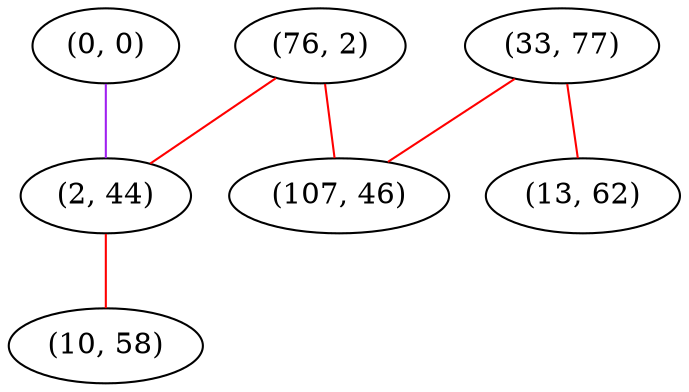 graph "" {
"(76, 2)";
"(0, 0)";
"(33, 77)";
"(2, 44)";
"(107, 46)";
"(10, 58)";
"(13, 62)";
"(76, 2)" -- "(2, 44)"  [color=red, key=0, weight=1];
"(76, 2)" -- "(107, 46)"  [color=red, key=0, weight=1];
"(0, 0)" -- "(2, 44)"  [color=purple, key=0, weight=4];
"(33, 77)" -- "(13, 62)"  [color=red, key=0, weight=1];
"(33, 77)" -- "(107, 46)"  [color=red, key=0, weight=1];
"(2, 44)" -- "(10, 58)"  [color=red, key=0, weight=1];
}
